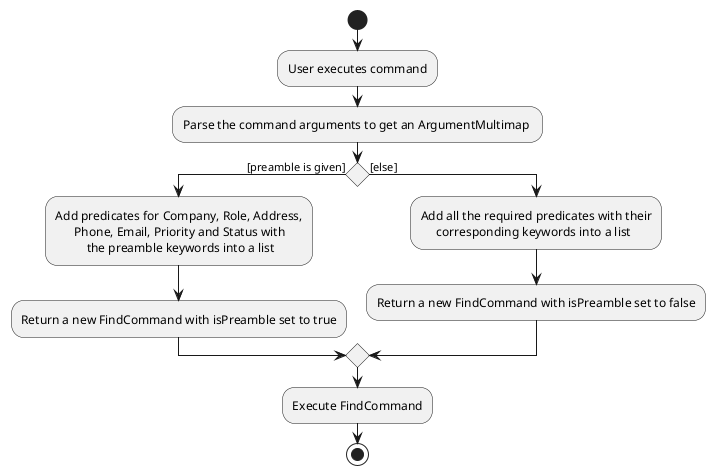 @startuml
start
:User executes command;

:Parse the command arguments to get an ArgumentMultimap ;

'Since the beta syntax does not support placing the condition outside the
'diamond we place it as the true branch instead.

if () then ([preamble is given])
    :Add predicates for Company, Role, Address,
          Phone, Email, Priority and Status with
              the preamble keywords into a list;
    :Return a new FindCommand with isPreamble set to true;
else ([else])
    :Add all the required predicates with their
         corresponding keywords into a list;
    :Return a new FindCommand with isPreamble set to false;
endif
:Execute FindCommand;
stop
@enduml
